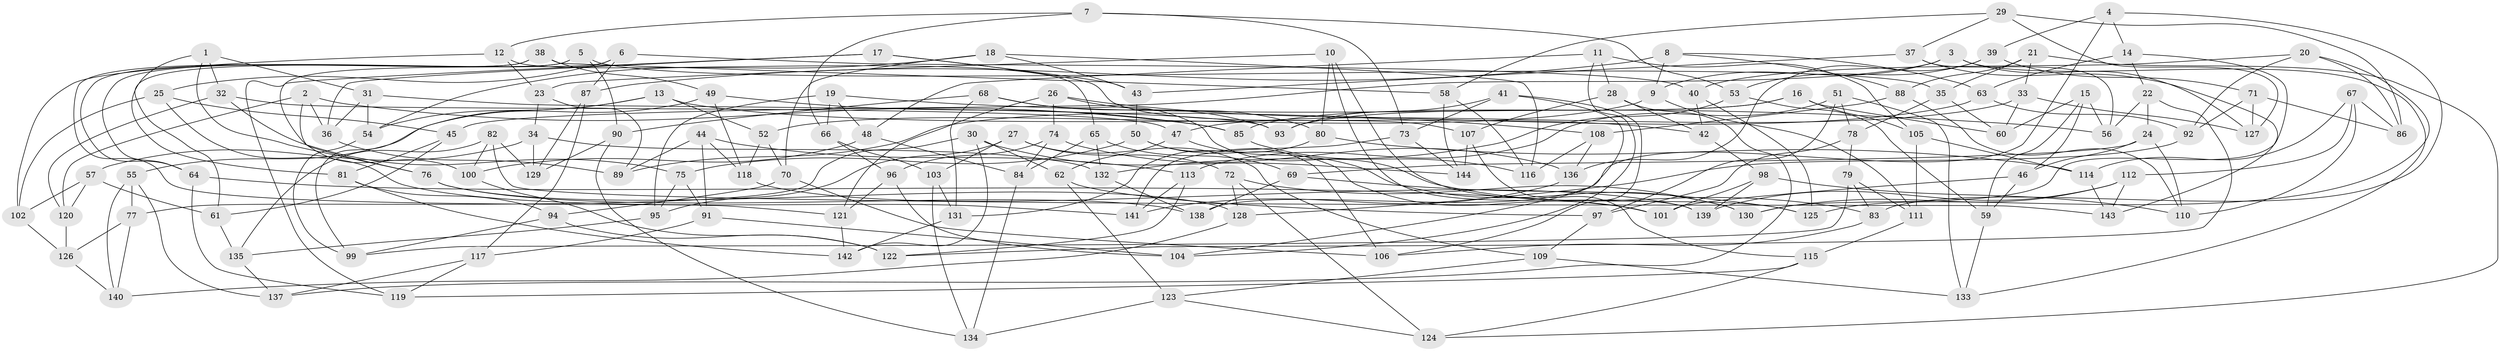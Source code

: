 // Generated by graph-tools (version 1.1) at 2025/11/02/27/25 16:11:50]
// undirected, 144 vertices, 288 edges
graph export_dot {
graph [start="1"]
  node [color=gray90,style=filled];
  1;
  2;
  3;
  4;
  5;
  6;
  7;
  8;
  9;
  10;
  11;
  12;
  13;
  14;
  15;
  16;
  17;
  18;
  19;
  20;
  21;
  22;
  23;
  24;
  25;
  26;
  27;
  28;
  29;
  30;
  31;
  32;
  33;
  34;
  35;
  36;
  37;
  38;
  39;
  40;
  41;
  42;
  43;
  44;
  45;
  46;
  47;
  48;
  49;
  50;
  51;
  52;
  53;
  54;
  55;
  56;
  57;
  58;
  59;
  60;
  61;
  62;
  63;
  64;
  65;
  66;
  67;
  68;
  69;
  70;
  71;
  72;
  73;
  74;
  75;
  76;
  77;
  78;
  79;
  80;
  81;
  82;
  83;
  84;
  85;
  86;
  87;
  88;
  89;
  90;
  91;
  92;
  93;
  94;
  95;
  96;
  97;
  98;
  99;
  100;
  101;
  102;
  103;
  104;
  105;
  106;
  107;
  108;
  109;
  110;
  111;
  112;
  113;
  114;
  115;
  116;
  117;
  118;
  119;
  120;
  121;
  122;
  123;
  124;
  125;
  126;
  127;
  128;
  129;
  130;
  131;
  132;
  133;
  134;
  135;
  136;
  137;
  138;
  139;
  140;
  141;
  142;
  143;
  144;
  1 -- 31;
  1 -- 76;
  1 -- 81;
  1 -- 32;
  2 -- 120;
  2 -- 36;
  2 -- 76;
  2 -- 85;
  3 -- 9;
  3 -- 127;
  3 -- 45;
  3 -- 133;
  4 -- 138;
  4 -- 39;
  4 -- 14;
  4 -- 83;
  5 -- 35;
  5 -- 64;
  5 -- 90;
  5 -- 61;
  6 -- 25;
  6 -- 40;
  6 -- 87;
  6 -- 100;
  7 -- 73;
  7 -- 53;
  7 -- 66;
  7 -- 12;
  8 -- 88;
  8 -- 9;
  8 -- 87;
  8 -- 63;
  9 -- 111;
  9 -- 52;
  10 -- 139;
  10 -- 80;
  10 -- 23;
  10 -- 125;
  11 -- 105;
  11 -- 28;
  11 -- 104;
  11 -- 48;
  12 -- 102;
  12 -- 23;
  12 -- 65;
  13 -- 42;
  13 -- 54;
  13 -- 52;
  13 -- 99;
  14 -- 63;
  14 -- 22;
  14 -- 130;
  15 -- 46;
  15 -- 59;
  15 -- 56;
  15 -- 60;
  16 -- 93;
  16 -- 60;
  16 -- 105;
  16 -- 85;
  17 -- 43;
  17 -- 107;
  17 -- 119;
  17 -- 36;
  18 -- 70;
  18 -- 43;
  18 -- 116;
  18 -- 54;
  19 -- 95;
  19 -- 48;
  19 -- 66;
  19 -- 56;
  20 -- 86;
  20 -- 125;
  20 -- 40;
  20 -- 92;
  21 -- 35;
  21 -- 124;
  21 -- 33;
  21 -- 88;
  22 -- 56;
  22 -- 24;
  22 -- 122;
  23 -- 34;
  23 -- 89;
  24 -- 46;
  24 -- 69;
  24 -- 110;
  25 -- 45;
  25 -- 102;
  25 -- 141;
  26 -- 108;
  26 -- 74;
  26 -- 80;
  26 -- 121;
  27 -- 95;
  27 -- 72;
  27 -- 103;
  27 -- 109;
  28 -- 107;
  28 -- 137;
  28 -- 42;
  29 -- 58;
  29 -- 127;
  29 -- 86;
  29 -- 37;
  30 -- 77;
  30 -- 144;
  30 -- 142;
  30 -- 62;
  31 -- 93;
  31 -- 36;
  31 -- 54;
  32 -- 75;
  32 -- 47;
  32 -- 120;
  33 -- 60;
  33 -- 47;
  33 -- 127;
  34 -- 129;
  34 -- 132;
  34 -- 57;
  35 -- 60;
  35 -- 78;
  36 -- 89;
  37 -- 56;
  37 -- 43;
  37 -- 143;
  38 -- 64;
  38 -- 121;
  38 -- 49;
  38 -- 58;
  39 -- 136;
  39 -- 71;
  39 -- 53;
  40 -- 42;
  40 -- 125;
  41 -- 104;
  41 -- 106;
  41 -- 93;
  41 -- 73;
  42 -- 98;
  43 -- 50;
  44 -- 89;
  44 -- 118;
  44 -- 91;
  44 -- 113;
  45 -- 61;
  45 -- 81;
  46 -- 59;
  46 -- 101;
  47 -- 130;
  47 -- 62;
  48 -- 84;
  48 -- 100;
  49 -- 55;
  49 -- 85;
  49 -- 118;
  50 -- 75;
  50 -- 101;
  50 -- 106;
  51 -- 97;
  51 -- 78;
  51 -- 133;
  51 -- 113;
  52 -- 70;
  52 -- 118;
  53 -- 132;
  53 -- 59;
  54 -- 99;
  55 -- 137;
  55 -- 77;
  55 -- 140;
  57 -- 61;
  57 -- 120;
  57 -- 102;
  58 -- 144;
  58 -- 116;
  59 -- 133;
  61 -- 135;
  62 -- 97;
  62 -- 123;
  63 -- 92;
  63 -- 89;
  64 -- 101;
  64 -- 119;
  65 -- 132;
  65 -- 69;
  65 -- 84;
  66 -- 96;
  66 -- 103;
  67 -- 86;
  67 -- 110;
  67 -- 114;
  67 -- 112;
  68 -- 93;
  68 -- 90;
  68 -- 131;
  68 -- 83;
  69 -- 125;
  69 -- 138;
  70 -- 106;
  70 -- 94;
  71 -- 86;
  71 -- 127;
  71 -- 92;
  72 -- 128;
  72 -- 130;
  72 -- 124;
  73 -- 141;
  73 -- 144;
  74 -- 96;
  74 -- 84;
  74 -- 136;
  75 -- 95;
  75 -- 91;
  76 -- 128;
  76 -- 138;
  77 -- 126;
  77 -- 140;
  78 -- 79;
  78 -- 97;
  79 -- 99;
  79 -- 83;
  79 -- 111;
  80 -- 114;
  80 -- 131;
  81 -- 94;
  81 -- 142;
  82 -- 135;
  82 -- 129;
  82 -- 143;
  82 -- 100;
  83 -- 106;
  84 -- 134;
  85 -- 116;
  87 -- 117;
  87 -- 129;
  88 -- 108;
  88 -- 110;
  90 -- 129;
  90 -- 134;
  91 -- 104;
  91 -- 117;
  92 -- 128;
  94 -- 122;
  94 -- 99;
  95 -- 135;
  96 -- 121;
  96 -- 104;
  97 -- 109;
  98 -- 110;
  98 -- 139;
  98 -- 101;
  100 -- 122;
  102 -- 126;
  103 -- 131;
  103 -- 134;
  105 -- 111;
  105 -- 114;
  107 -- 144;
  107 -- 115;
  108 -- 116;
  108 -- 136;
  109 -- 133;
  109 -- 123;
  111 -- 115;
  112 -- 143;
  112 -- 130;
  112 -- 139;
  113 -- 122;
  113 -- 141;
  114 -- 143;
  115 -- 119;
  115 -- 124;
  117 -- 137;
  117 -- 119;
  118 -- 139;
  120 -- 126;
  121 -- 142;
  123 -- 134;
  123 -- 124;
  126 -- 140;
  128 -- 140;
  131 -- 142;
  132 -- 138;
  135 -- 137;
  136 -- 141;
}
